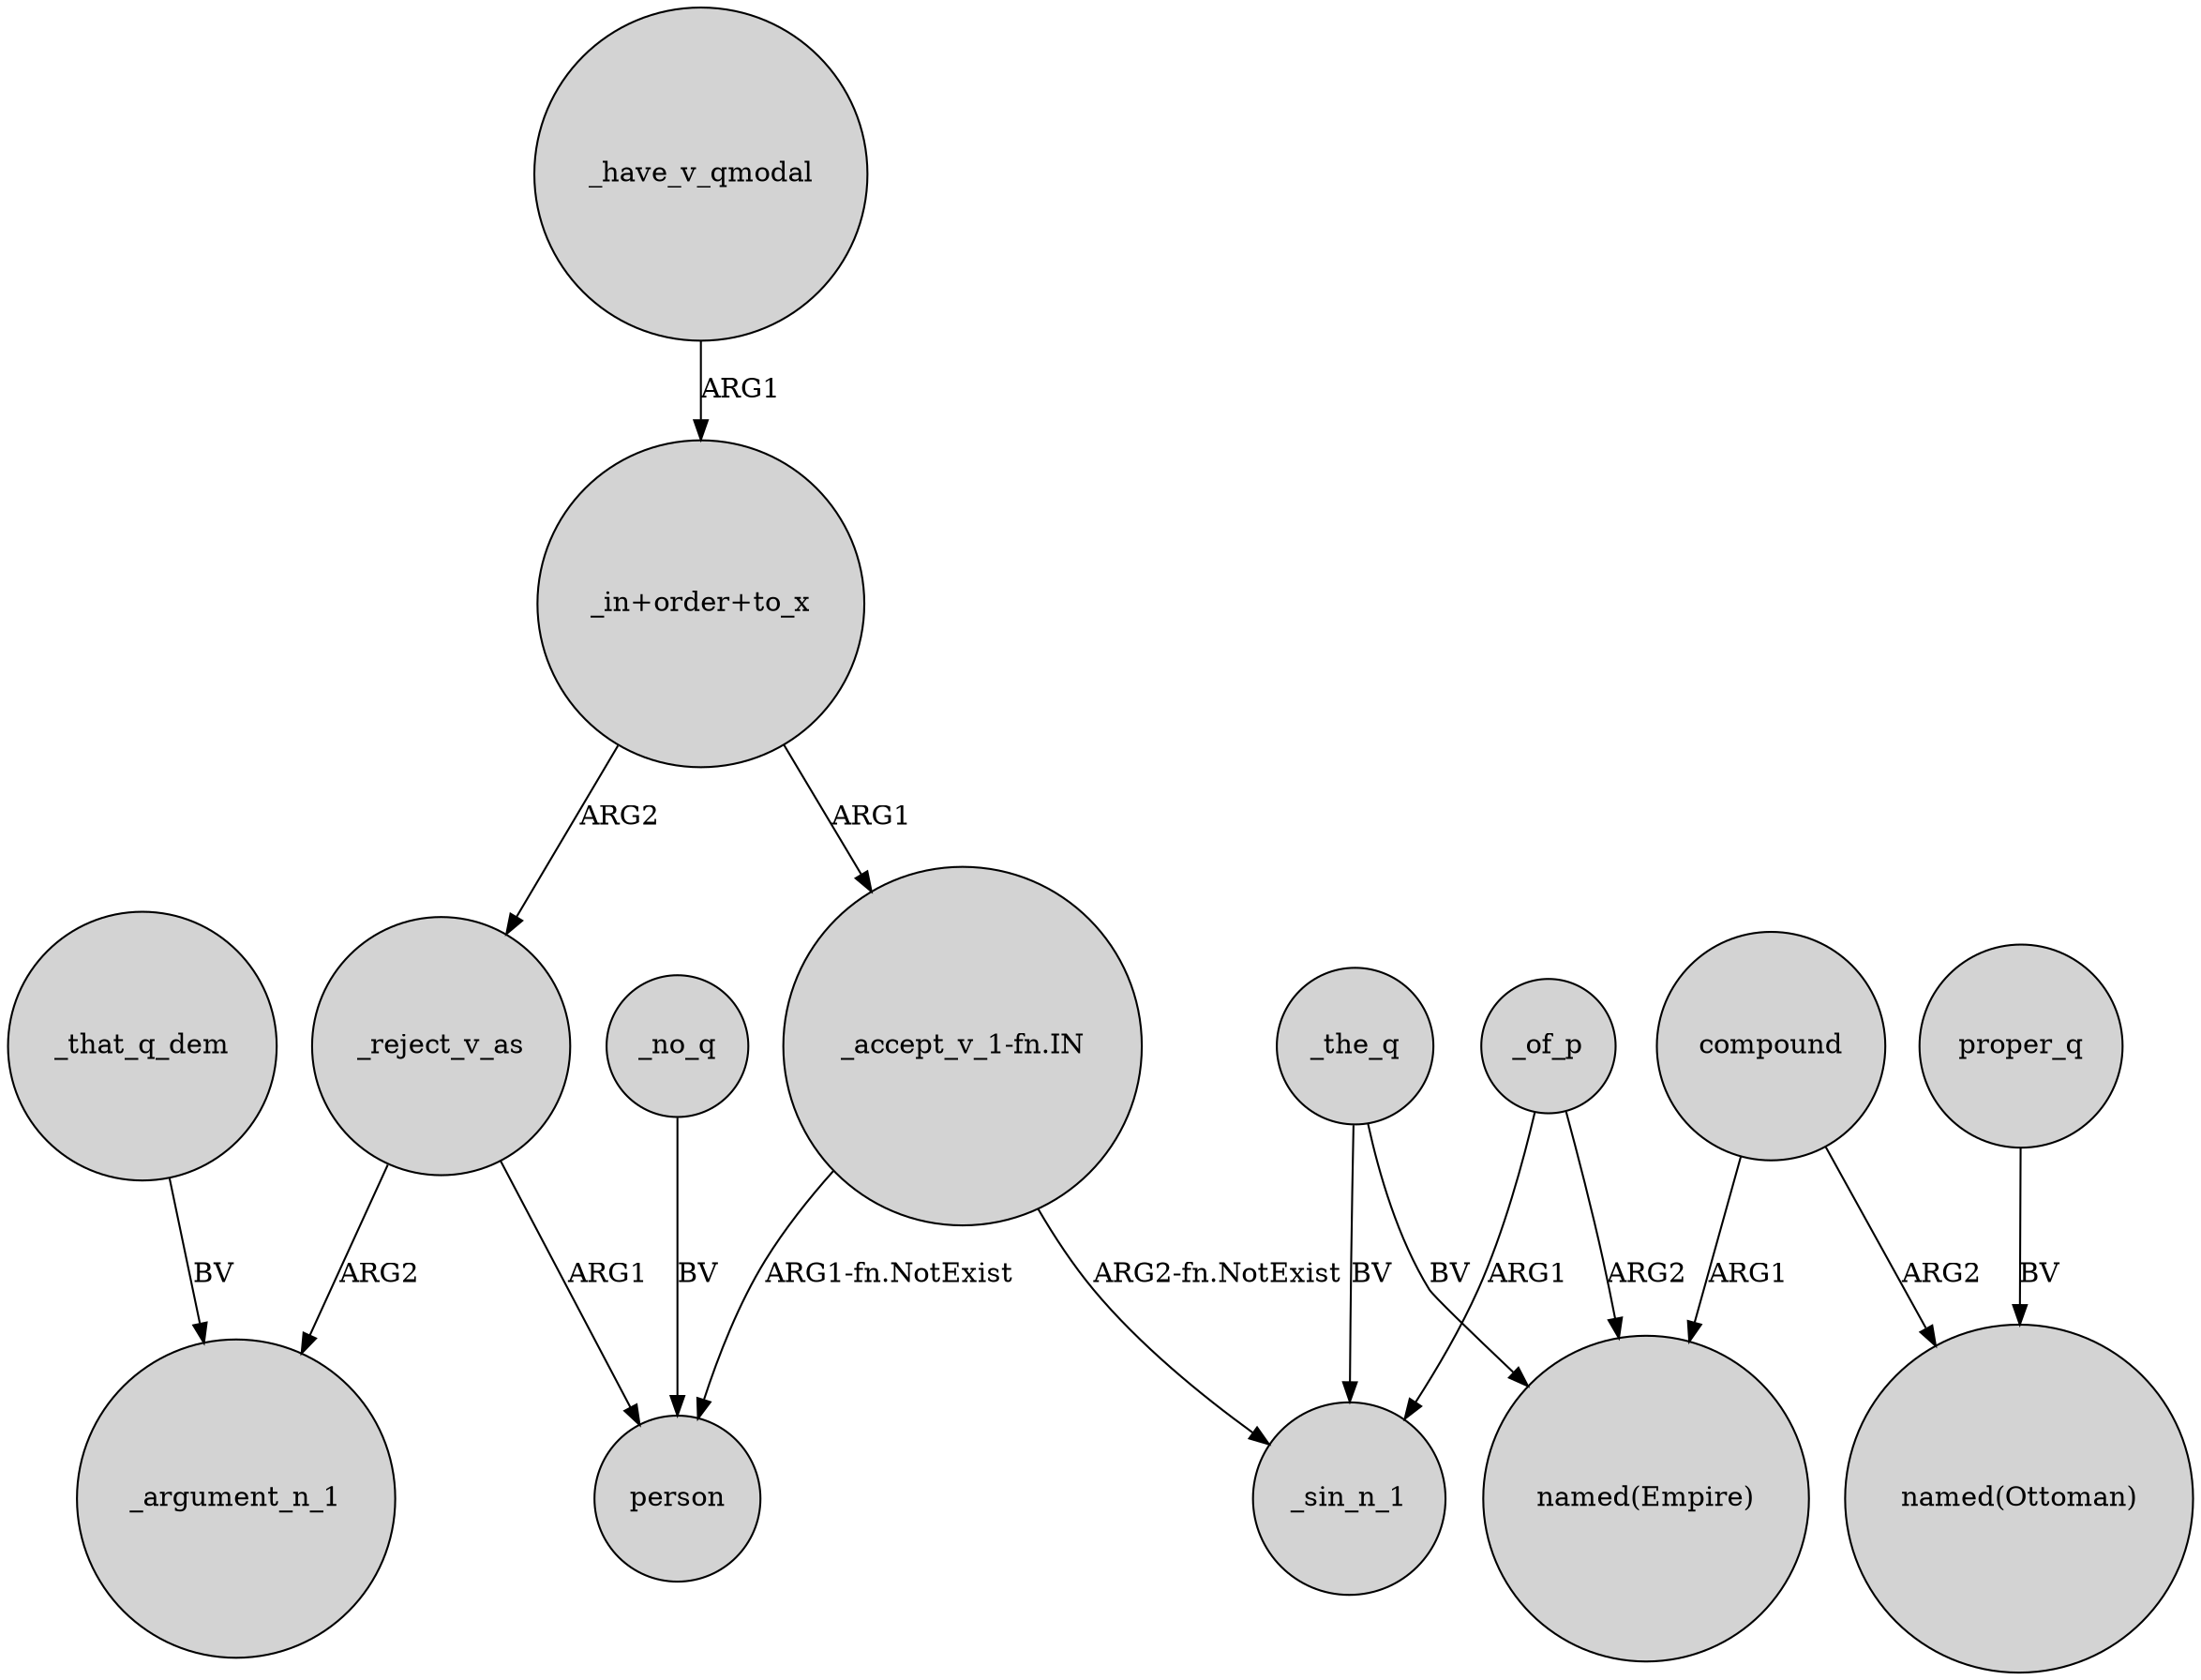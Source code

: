 digraph {
	node [shape=circle style=filled]
	_that_q_dem -> _argument_n_1 [label=BV]
	_the_q -> "named(Empire)" [label=BV]
	"_in+order+to_x" -> _reject_v_as [label=ARG2]
	compound -> "named(Empire)" [label=ARG1]
	_of_p -> _sin_n_1 [label=ARG1]
	_of_p -> "named(Empire)" [label=ARG2]
	"_accept_v_1-fn.IN" -> person [label="ARG1-fn.NotExist"]
	compound -> "named(Ottoman)" [label=ARG2]
	proper_q -> "named(Ottoman)" [label=BV]
	"_in+order+to_x" -> "_accept_v_1-fn.IN" [label=ARG1]
	"_accept_v_1-fn.IN" -> _sin_n_1 [label="ARG2-fn.NotExist"]
	_no_q -> person [label=BV]
	_the_q -> _sin_n_1 [label=BV]
	_reject_v_as -> person [label=ARG1]
	_reject_v_as -> _argument_n_1 [label=ARG2]
	_have_v_qmodal -> "_in+order+to_x" [label=ARG1]
}
